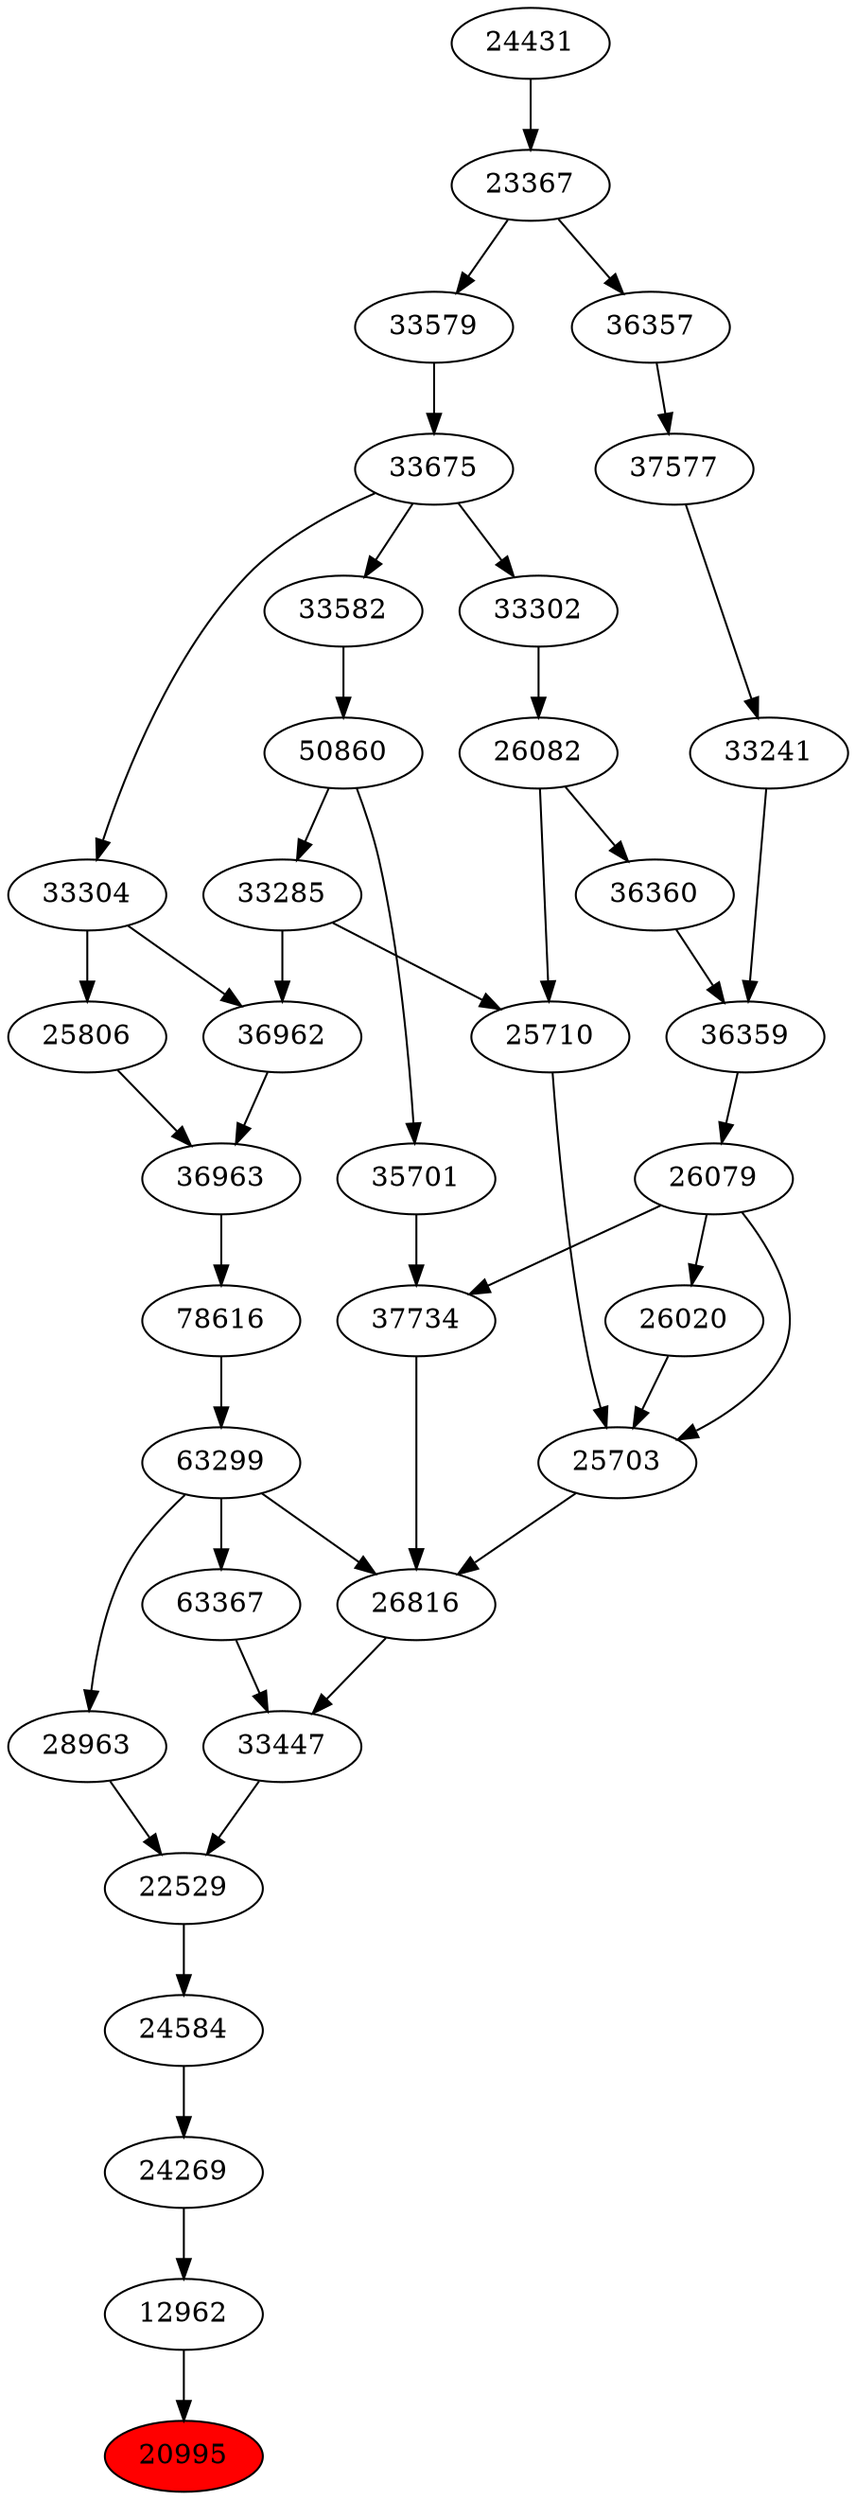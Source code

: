 strict digraph{ 
20995 [label="20995" fillcolor=red style=filled]
12962 -> 20995
12962 [label="12962"]
24269 -> 12962
24269 [label="24269"]
24584 -> 24269
24584 [label="24584"]
22529 -> 24584
22529 [label="22529"]
28963 -> 22529
33447 -> 22529
28963 [label="28963"]
63299 -> 28963
33447 [label="33447"]
63367 -> 33447
26816 -> 33447
63299 [label="63299"]
78616 -> 63299
63367 [label="63367"]
63299 -> 63367
26816 [label="26816"]
25703 -> 26816
37734 -> 26816
63299 -> 26816
78616 [label="78616"]
36963 -> 78616
25703 [label="25703"]
26020 -> 25703
26079 -> 25703
25710 -> 25703
37734 [label="37734"]
26079 -> 37734
35701 -> 37734
36963 [label="36963"]
36962 -> 36963
25806 -> 36963
26020 [label="26020"]
26079 -> 26020
26079 [label="26079"]
36359 -> 26079
25710 [label="25710"]
26082 -> 25710
33285 -> 25710
35701 [label="35701"]
50860 -> 35701
36962 [label="36962"]
33285 -> 36962
33304 -> 36962
25806 [label="25806"]
33304 -> 25806
36359 [label="36359"]
33241 -> 36359
36360 -> 36359
26082 [label="26082"]
33302 -> 26082
33285 [label="33285"]
50860 -> 33285
50860 [label="50860"]
33582 -> 50860
33304 [label="33304"]
33675 -> 33304
33241 [label="33241"]
37577 -> 33241
36360 [label="36360"]
26082 -> 36360
33302 [label="33302"]
33675 -> 33302
33582 [label="33582"]
33675 -> 33582
33675 [label="33675"]
33579 -> 33675
37577 [label="37577"]
36357 -> 37577
33579 [label="33579"]
23367 -> 33579
36357 [label="36357"]
23367 -> 36357
23367 [label="23367"]
24431 -> 23367
24431 [label="24431"]
}